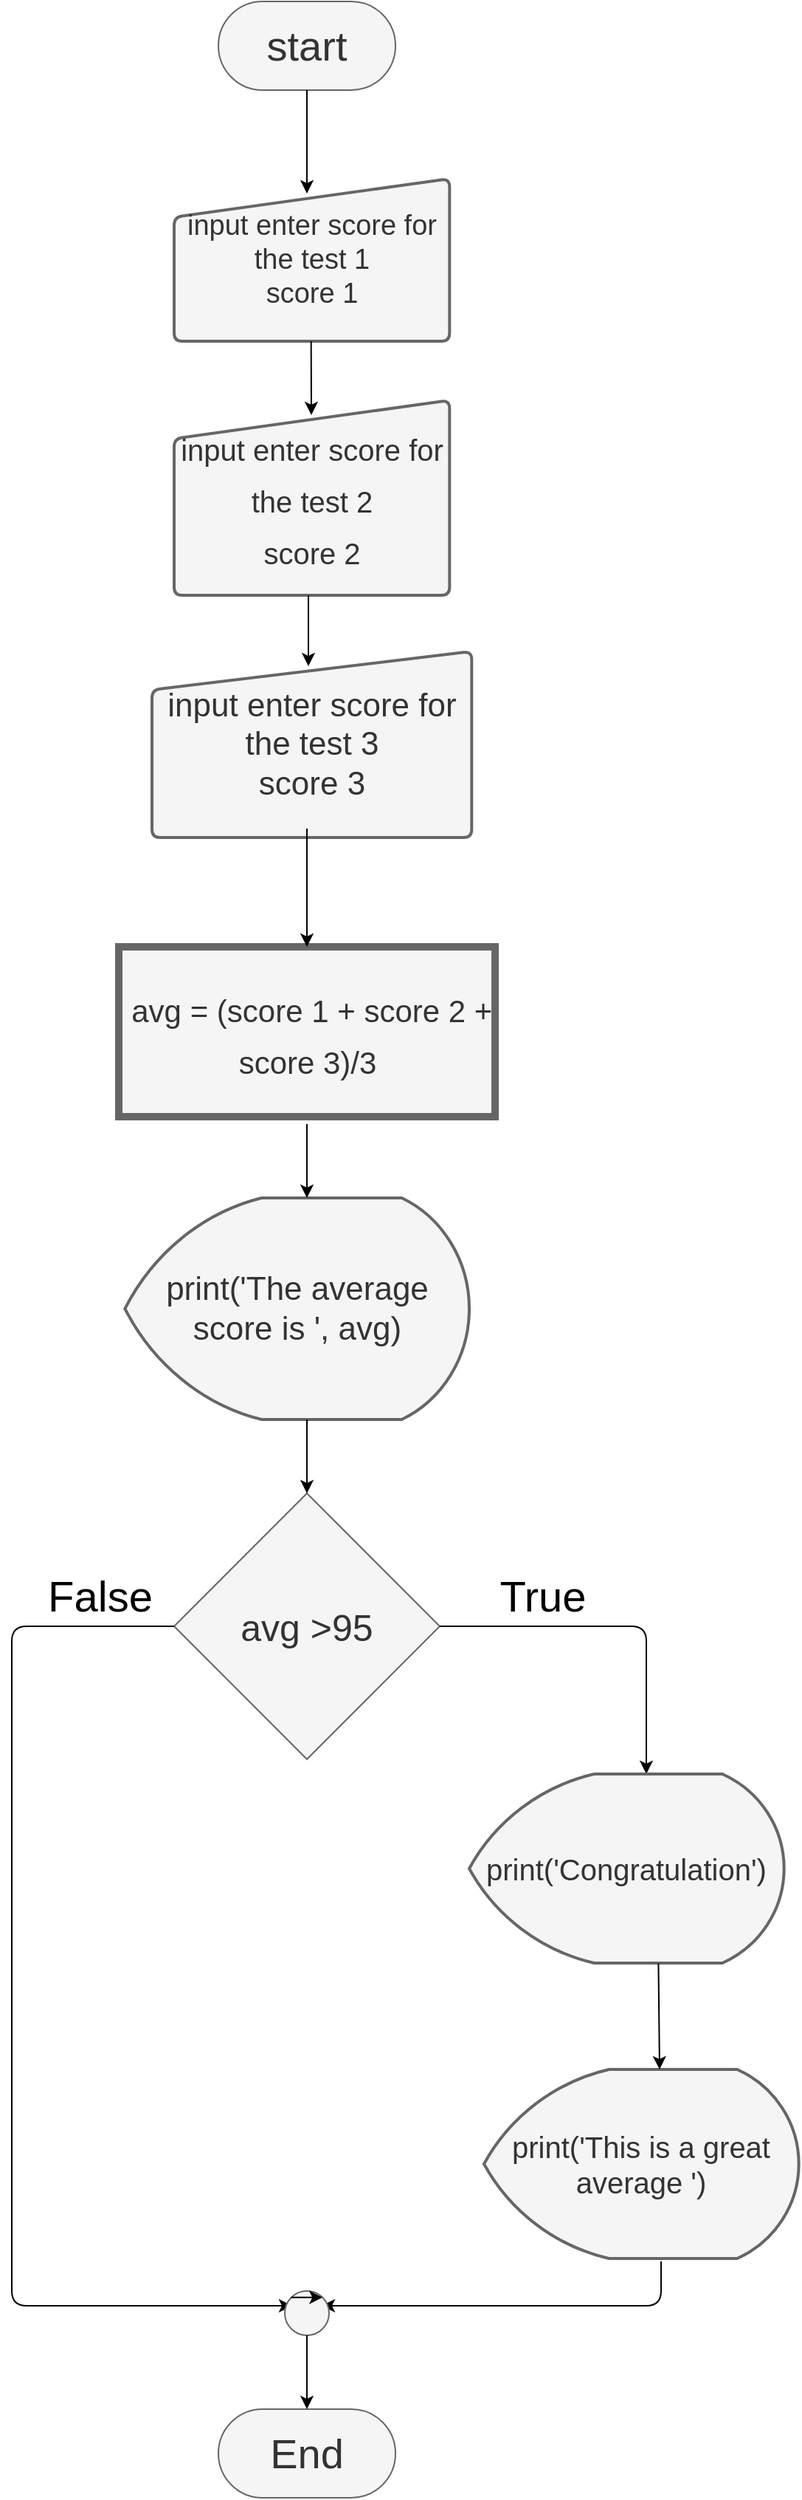 <mxfile>
    <diagram id="N0r-UKhx_Qa31afpiKq7" name="Page-1">
        <mxGraphModel dx="1028" dy="1887" grid="1" gridSize="10" guides="1" tooltips="1" connect="1" arrows="1" fold="1" page="1" pageScale="1" pageWidth="850" pageHeight="1100" math="0" shadow="0">
            <root>
                <mxCell id="0"/>
                <mxCell id="1" parent="0"/>
                <mxCell id="3" value="&lt;font style=&quot;font-size: 25px&quot;&gt;avg &amp;gt;95&lt;/font&gt;" style="rhombus;whiteSpace=wrap;html=1;fillColor=#f5f5f5;strokeColor=#666666;fontColor=#333333;" vertex="1" parent="1">
                    <mxGeometry x="310" y="410" width="180" height="180" as="geometry"/>
                </mxCell>
                <mxCell id="5" value="&lt;font style=&quot;font-size: 28px&quot;&gt;start&lt;/font&gt;" style="rounded=1;whiteSpace=wrap;html=1;arcSize=50;fillColor=#f5f5f5;strokeColor=#666666;fontColor=#333333;" vertex="1" parent="1">
                    <mxGeometry x="340" y="-600" width="120" height="60" as="geometry"/>
                </mxCell>
                <mxCell id="6" value="" style="endArrow=classic;html=1;exitX=0;exitY=0.5;exitDx=0;exitDy=0;" edge="1" parent="1" source="3">
                    <mxGeometry width="50" height="50" relative="1" as="geometry">
                        <mxPoint x="500" y="900" as="sourcePoint"/>
                        <mxPoint x="390" y="960" as="targetPoint"/>
                        <Array as="points">
                            <mxPoint x="200" y="500"/>
                            <mxPoint x="200" y="960"/>
                        </Array>
                    </mxGeometry>
                </mxCell>
                <mxCell id="7" value="" style="endArrow=classic;html=1;" edge="1" parent="1">
                    <mxGeometry width="50" height="50" relative="1" as="geometry">
                        <mxPoint x="490" y="500" as="sourcePoint"/>
                        <mxPoint x="630" y="600" as="targetPoint"/>
                        <Array as="points">
                            <mxPoint x="630" y="500"/>
                        </Array>
                    </mxGeometry>
                </mxCell>
                <mxCell id="10" value="&lt;font style=&quot;font-size: 20px&quot;&gt;print('Congratulation')&lt;/font&gt;" style="strokeWidth=2;html=1;shape=mxgraph.flowchart.display;whiteSpace=wrap;fillColor=#f5f5f5;strokeColor=#666666;fontColor=#333333;" vertex="1" parent="1">
                    <mxGeometry x="510" y="600" width="213.33" height="128" as="geometry"/>
                </mxCell>
                <mxCell id="12" value="&lt;font style=&quot;font-size: 20px&quot;&gt;print('This is a great average ')&lt;/font&gt;" style="strokeWidth=2;html=1;shape=mxgraph.flowchart.display;whiteSpace=wrap;fillColor=#f5f5f5;strokeColor=#666666;fontColor=#333333;" vertex="1" parent="1">
                    <mxGeometry x="520" y="800" width="213.33" height="128" as="geometry"/>
                </mxCell>
                <mxCell id="13" value="" style="endArrow=classic;html=1;exitX=0.601;exitY=1.002;exitDx=0;exitDy=0;exitPerimeter=0;" edge="1" parent="1" source="10">
                    <mxGeometry width="50" height="50" relative="1" as="geometry">
                        <mxPoint x="500" y="740" as="sourcePoint"/>
                        <mxPoint x="639" y="800" as="targetPoint"/>
                    </mxGeometry>
                </mxCell>
                <mxCell id="15" value="" style="endArrow=classic;html=1;" edge="1" parent="1">
                    <mxGeometry width="50" height="50" relative="1" as="geometry">
                        <mxPoint x="640" y="930" as="sourcePoint"/>
                        <mxPoint x="410" y="960" as="targetPoint"/>
                        <Array as="points">
                            <mxPoint x="640" y="960"/>
                        </Array>
                    </mxGeometry>
                </mxCell>
                <mxCell id="16" value="" style="verticalLabelPosition=bottom;verticalAlign=top;html=1;shape=mxgraph.flowchart.on-page_reference;fillColor=#f5f5f5;strokeColor=#666666;fontColor=#333333;" vertex="1" parent="1">
                    <mxGeometry x="385" y="950" width="30" height="30" as="geometry"/>
                </mxCell>
                <mxCell id="17" style="edgeStyle=orthogonalEdgeStyle;rounded=0;orthogonalLoop=1;jettySize=auto;html=1;exitX=0.145;exitY=0.145;exitDx=0;exitDy=0;exitPerimeter=0;entryX=0.855;entryY=0.145;entryDx=0;entryDy=0;entryPerimeter=0;" edge="1" parent="1" source="16" target="16">
                    <mxGeometry relative="1" as="geometry"/>
                </mxCell>
                <mxCell id="19" value="&lt;font style=&quot;font-size: 29px&quot;&gt;True&lt;/font&gt;" style="text;html=1;strokeColor=none;fillColor=none;align=center;verticalAlign=middle;whiteSpace=wrap;rounded=0;" vertex="1" parent="1">
                    <mxGeometry x="540" y="470" width="40" height="20" as="geometry"/>
                </mxCell>
                <mxCell id="21" value="False" style="text;html=1;strokeColor=none;fillColor=none;align=center;verticalAlign=middle;whiteSpace=wrap;rounded=0;strokeWidth=5;fontSize=29;" vertex="1" parent="1">
                    <mxGeometry x="240" y="470" width="40" height="20" as="geometry"/>
                </mxCell>
                <mxCell id="23" value="input enter score for the test 1&lt;br&gt;score 1" style="html=1;strokeWidth=2;shape=manualInput;whiteSpace=wrap;rounded=1;size=26;arcSize=11;fontSize=19;fillColor=#f5f5f5;strokeColor=#666666;fontColor=#333333;" vertex="1" parent="1">
                    <mxGeometry x="310" y="-480" width="186.66" height="110" as="geometry"/>
                </mxCell>
                <mxCell id="24" value="&lt;font style=&quot;font-size: 20px&quot;&gt;input enter score for the test 2&lt;br&gt;score 2&lt;br&gt;&lt;/font&gt;" style="html=1;strokeWidth=2;shape=manualInput;whiteSpace=wrap;rounded=1;size=26;arcSize=11;fontSize=29;fillColor=#f5f5f5;strokeColor=#666666;fontColor=#333333;" vertex="1" parent="1">
                    <mxGeometry x="310" y="-330" width="186.66" height="132" as="geometry"/>
                </mxCell>
                <mxCell id="25" value="&lt;font style=&quot;font-size: 22px&quot;&gt;input enter score for the test 3&lt;br&gt;score 3&lt;br&gt;&lt;/font&gt;" style="html=1;strokeWidth=2;shape=manualInput;whiteSpace=wrap;rounded=1;size=26;arcSize=11;fontSize=17;fillColor=#f5f5f5;strokeColor=#666666;fontColor=#333333;" vertex="1" parent="1">
                    <mxGeometry x="295" y="-160" width="216.66" height="126" as="geometry"/>
                </mxCell>
                <mxCell id="26" value="&lt;font style=&quot;font-size: 21px&quot;&gt;&amp;nbsp;avg = (score 1 + score 2 + score 3)/3&lt;/font&gt;" style="rounded=0;whiteSpace=wrap;html=1;fontSize=29;strokeWidth=5;fillColor=#f5f5f5;strokeColor=#666666;fontColor=#333333;" vertex="1" parent="1">
                    <mxGeometry x="272.5" y="40" width="255" height="115" as="geometry"/>
                </mxCell>
                <mxCell id="33" value="&lt;span style=&quot;font-size: 28px&quot;&gt;End&lt;/span&gt;" style="rounded=1;whiteSpace=wrap;html=1;arcSize=50;fillColor=#f5f5f5;strokeColor=#666666;fontColor=#333333;" vertex="1" parent="1">
                    <mxGeometry x="340" y="1030" width="120" height="60" as="geometry"/>
                </mxCell>
                <mxCell id="34" value="" style="endArrow=classic;html=1;fontSize=17;exitX=0.5;exitY=1;exitDx=0;exitDy=0;exitPerimeter=0;" edge="1" parent="1" source="16">
                    <mxGeometry width="50" height="50" relative="1" as="geometry">
                        <mxPoint x="430" y="1030" as="sourcePoint"/>
                        <mxPoint x="400" y="1030" as="targetPoint"/>
                    </mxGeometry>
                </mxCell>
                <mxCell id="37" value="&lt;font style=&quot;font-size: 22px&quot;&gt;print('The average score is ', avg)&lt;/font&gt;" style="strokeWidth=2;html=1;shape=mxgraph.flowchart.display;whiteSpace=wrap;fontSize=17;fillColor=#f5f5f5;strokeColor=#666666;fontColor=#333333;" vertex="1" parent="1">
                    <mxGeometry x="276.67" y="210" width="233.33" height="150" as="geometry"/>
                </mxCell>
                <mxCell id="38" value="" style="endArrow=classic;html=1;fontSize=17;exitX=0.5;exitY=1;exitDx=0;exitDy=0;" edge="1" parent="1" source="5">
                    <mxGeometry width="50" height="50" relative="1" as="geometry">
                        <mxPoint x="410" y="-30" as="sourcePoint"/>
                        <mxPoint x="400" y="-470" as="targetPoint"/>
                    </mxGeometry>
                </mxCell>
                <mxCell id="47" value="" style="endArrow=classic;html=1;fontSize=17;" edge="1" parent="1">
                    <mxGeometry width="50" height="50" relative="1" as="geometry">
                        <mxPoint x="400" y="160" as="sourcePoint"/>
                        <mxPoint x="400" y="210" as="targetPoint"/>
                    </mxGeometry>
                </mxCell>
                <mxCell id="48" value="" style="endArrow=classic;html=1;fontSize=17;" edge="1" parent="1">
                    <mxGeometry width="50" height="50" relative="1" as="geometry">
                        <mxPoint x="400" y="360" as="sourcePoint"/>
                        <mxPoint x="400" y="410" as="targetPoint"/>
                    </mxGeometry>
                </mxCell>
                <mxCell id="54" value="" style="endArrow=classic;html=1;fontSize=17;entryX=0.5;entryY=0;entryDx=0;entryDy=0;" edge="1" parent="1" target="26">
                    <mxGeometry width="50" height="50" relative="1" as="geometry">
                        <mxPoint x="400" y="-40" as="sourcePoint"/>
                        <mxPoint x="490" y="130" as="targetPoint"/>
                    </mxGeometry>
                </mxCell>
                <mxCell id="58" value="" style="endArrow=classic;html=1;fontSize=17;" edge="1" parent="1">
                    <mxGeometry width="50" height="50" relative="1" as="geometry">
                        <mxPoint x="401" y="-198" as="sourcePoint"/>
                        <mxPoint x="401" y="-150" as="targetPoint"/>
                    </mxGeometry>
                </mxCell>
                <mxCell id="59" value="" style="endArrow=classic;html=1;fontSize=17;" edge="1" parent="1">
                    <mxGeometry width="50" height="50" relative="1" as="geometry">
                        <mxPoint x="402.83" y="-370" as="sourcePoint"/>
                        <mxPoint x="403" y="-320" as="targetPoint"/>
                    </mxGeometry>
                </mxCell>
            </root>
        </mxGraphModel>
    </diagram>
</mxfile>